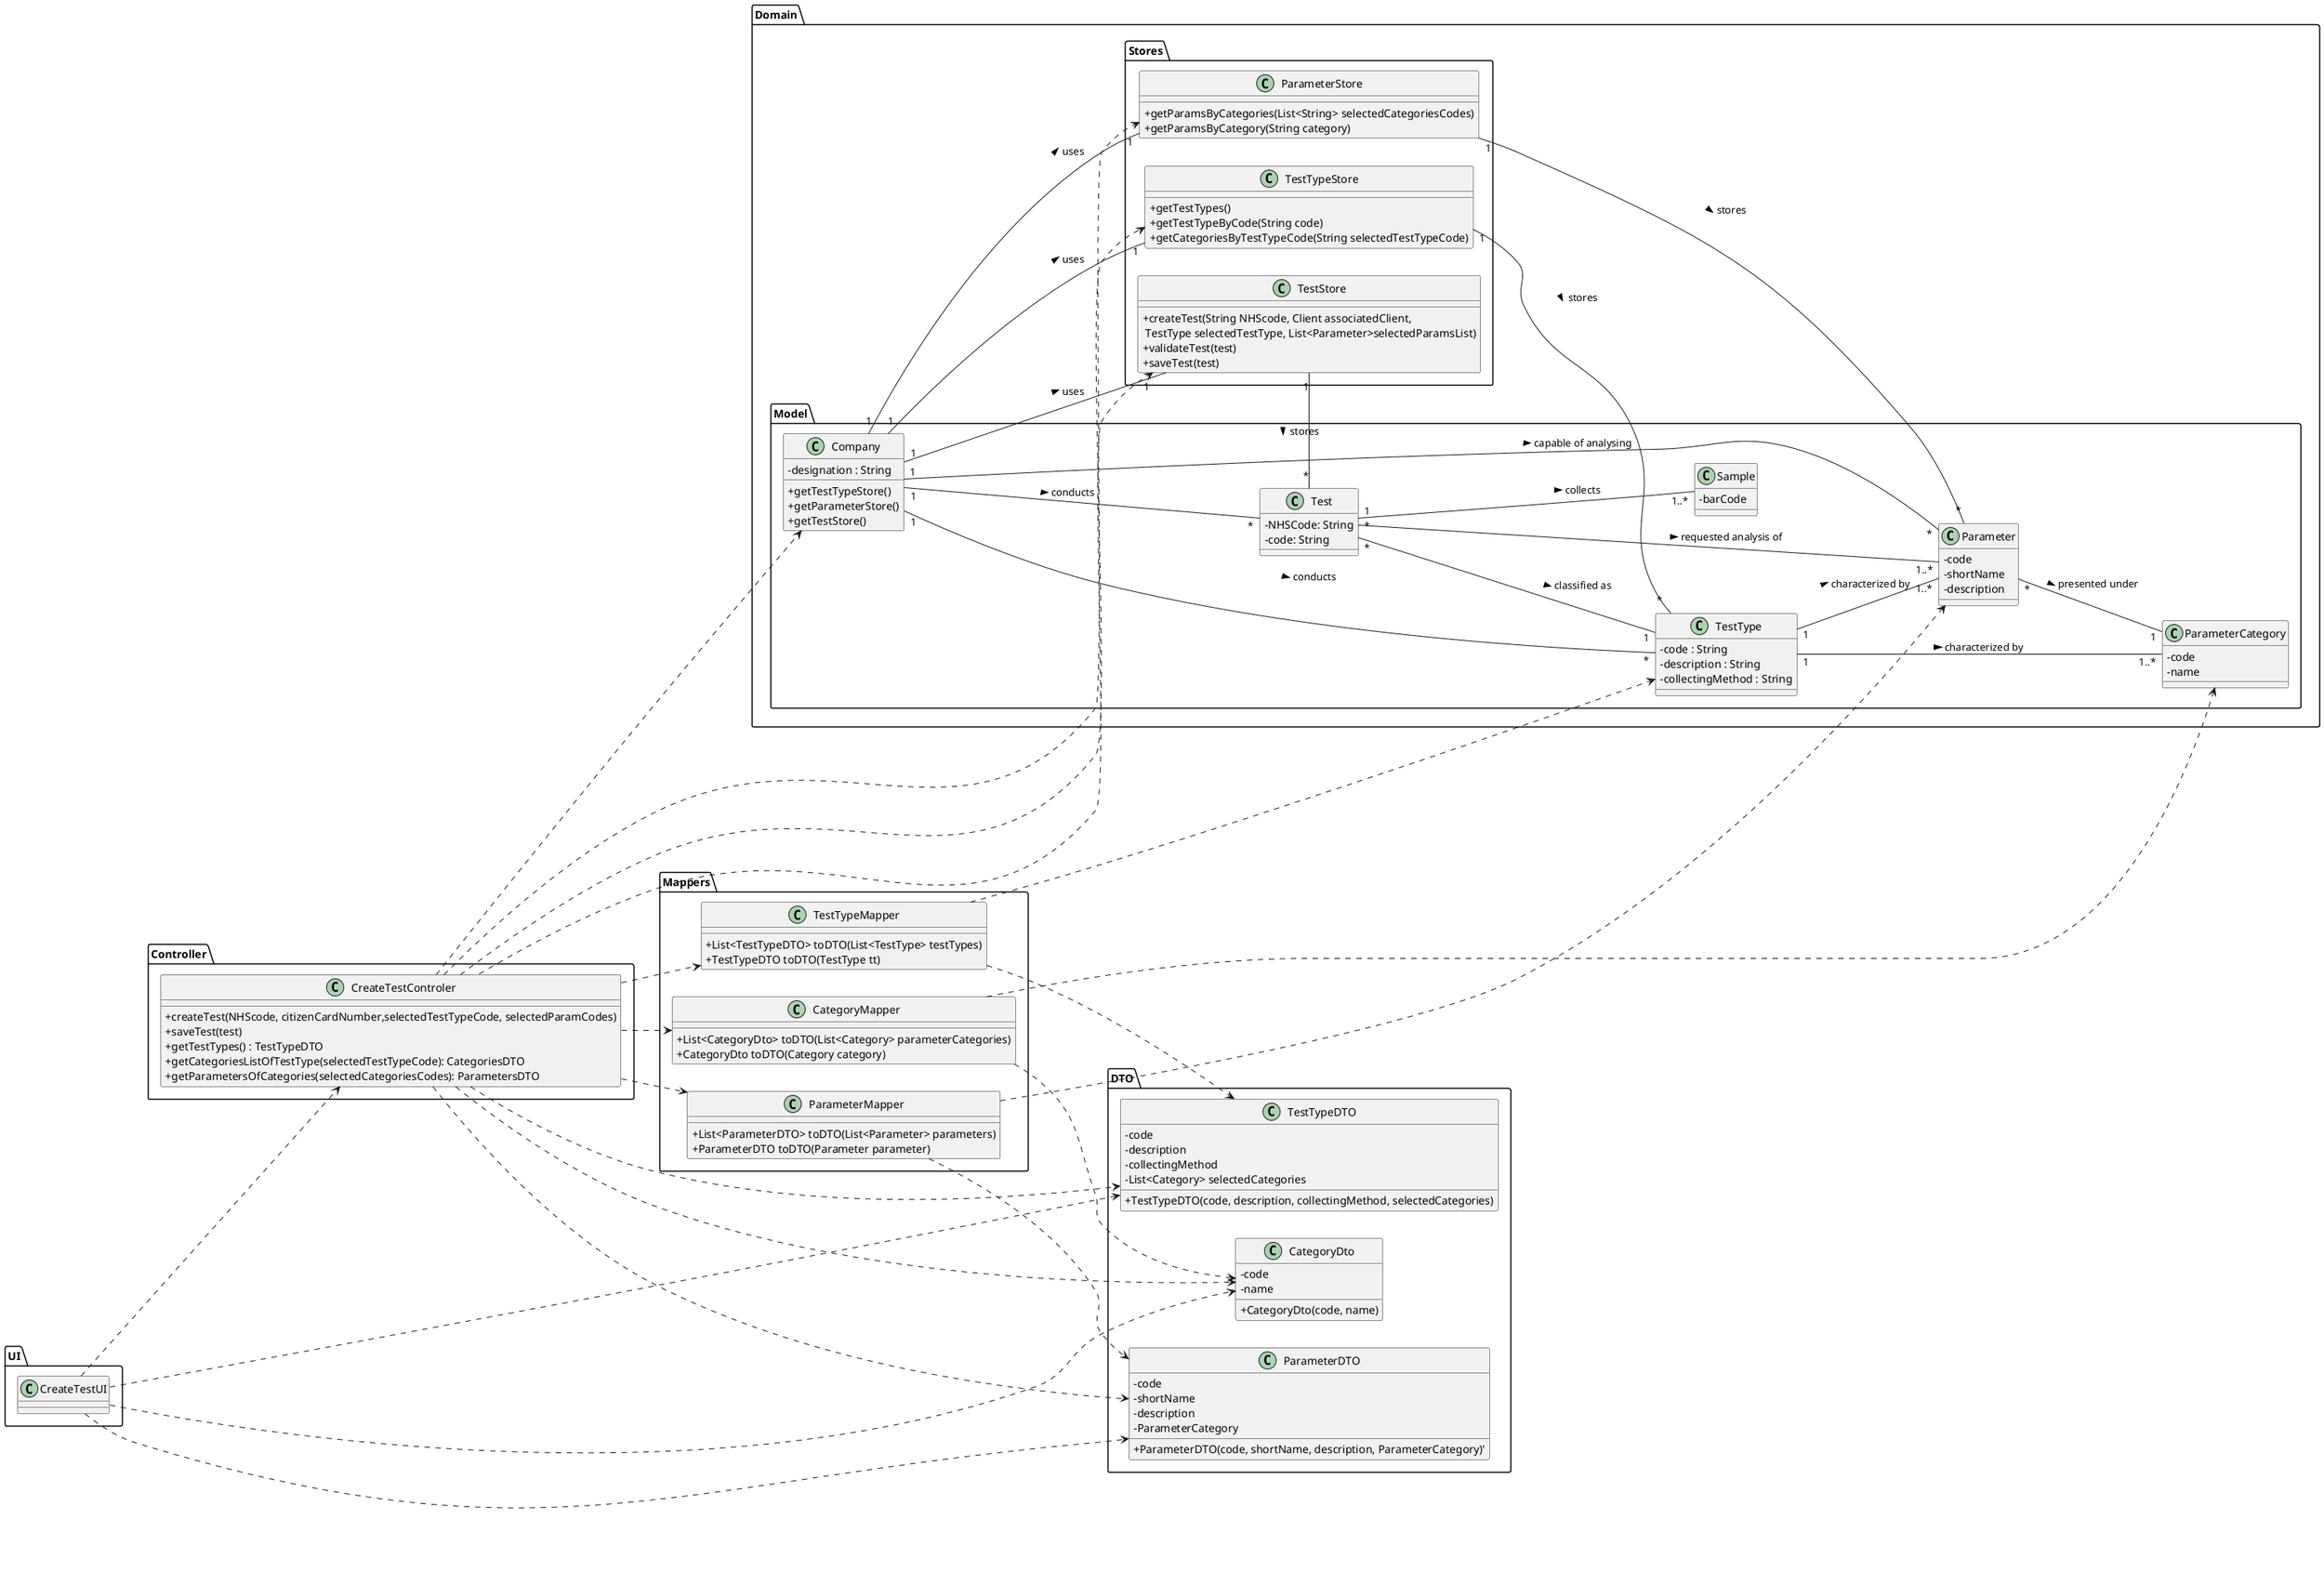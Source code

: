 @startuml
skinparam classAttributeIconSize 0
left to right direction


package UI <<Folder>> {
  class CreateTestUI{
  }
}


package Domain <<Folder>> {
    package Model <<Folder>> {

        class TestType {
        - code : String
        - description : String
        - collectingMethod : String
        }

        class Test{
            - NHSCode: String
            - code: String
        }

        class Sample{
            - barCode
        }

        class Parameter {
          -code
          -shortName
          -description
        }

        class Company {
            -designation : String
            +getTestTypeStore()
            +getParameterStore()
            +getTestStore()
        }

        class ParameterCategory{
            -code
            -name
        }

    }
    package Stores <<Folder>> {
        class ParameterStore {
            +getParamsByCategories(List<String> selectedCategoriesCodes)
            +getParamsByCategory(String category)
        }

        class TestTypeStore {
               +getTestTypes()
               +getTestTypeByCode(String code)
               +getCategoriesByTestTypeCode(String selectedTestTypeCode)
            }

        class TestStore {
            +createTest(String NHScode, Client associatedClient,\n TestType selectedTestType, List<Parameter>selectedParamsList)
            +validateTest(test)
            +saveTest(test)
        }

    }
}

package Controller <<Folder>>{
    class CreateTestControler{
    +createTest(NHScode, citizenCardNumber,selectedTestTypeCode, selectedParamCodes)
    +saveTest(test)
    +getTestTypes() : TestTypeDTO
    +getCategoriesListOfTestType(selectedTestTypeCode): CategoriesDTO
    +getParametersOfCategories(selectedCategoriesCodes): ParametersDTO
    }
}

package DTO <<Folder>>{
    class TestTypeDTO {
    -code
    -description
    -collectingMethod
    -List<Category> selectedCategories
    +TestTypeDTO(code, description, collectingMethod, selectedCategories)
    }

    class CategoryDto {
    -code
    -name
    +CategoryDto(code, name)
    }

    class ParameterDTO {
    -code
    -shortName
    -description
    -ParameterCategory
    +ParameterDTO(code, shortName, description, ParameterCategory)'
    }

}

package Mappers <<Folder>>{
    class TestTypeMapper {
        +List<TestTypeDTO> toDTO(List<TestType> testTypes)
        +TestTypeDTO toDTO(TestType tt)
    }
    class CategoryMapper{
        +List<CategoryDto> toDTO(List<Category> parameterCategories)
        +CategoryDto toDTO(Category category)
    }
    class ParameterMapper {
        +List<ParameterDTO> toDTO(List<Parameter> parameters)
        +ParameterDTO toDTO(Parameter parameter)
    }

}



CreateTestUI ..> CreateTestControler
CreateTestUI ..> CategoryDto
CreateTestUI ..> ParameterDTO
CreateTestUI ..> TestTypeDTO
CategoryMapper ..> CategoryDto
CategoryMapper ..> ParameterCategory
ParameterMapper ..> ParameterDTO
ParameterMapper ..> Parameter
TestTypeMapper ..> TestTypeDTO
TestTypeMapper ..> TestType
CreateTestControler ..> Company
CreateTestControler ..> CategoryMapper
CreateTestControler ..> CategoryDto
CreateTestControler ..> ParameterMapper
CreateTestControler ..> ParameterDTO
CreateTestControler ..> TestTypeMapper
CreateTestControler ..> TestTypeDTO
CreateTestControler ..> ParameterStore
CreateTestControler ..> TestTypeStore
CreateTestControler ..> TestStore
TestTypeStore "1" -- "*" TestType : stores >
TestStore "1" -- "*" Test : stores >
ParameterStore "1" -- "*" Parameter : stores >
Company "1" -- "1" ParameterStore : uses >
Company "1" -- "1" TestTypeStore : uses >
Company "1" -- "1" TestStore : uses >
TestType "1" -- "1..*" Parameter : characterized by >
Company "1" -- "*" TestType : conducts >
Company "1" -- "*" Test : conducts >
Company "1" -- "*" Parameter : capable of analysing >
Test "*" -- "1" TestType : classified as >
Test "*" -- "1..*" Parameter : requested analysis of >
Test "1" -- "1..*" Sample : collects >
Parameter "*" -- "1" ParameterCategory: presented under >
TestType "1" -- "1..*" ParameterCategory : characterized by >


@enduml
